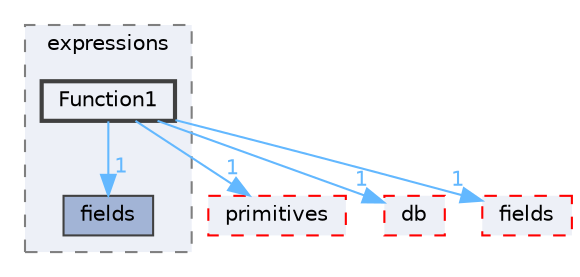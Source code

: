 digraph "src/OpenFOAM/expressions/Function1"
{
 // LATEX_PDF_SIZE
  bgcolor="transparent";
  edge [fontname=Helvetica,fontsize=10,labelfontname=Helvetica,labelfontsize=10];
  node [fontname=Helvetica,fontsize=10,shape=box,height=0.2,width=0.4];
  compound=true
  subgraph clusterdir_fa8eb60ad2eb9e73026ecc23442a4b28 {
    graph [ bgcolor="#edf0f7", pencolor="grey50", label="expressions", fontname=Helvetica,fontsize=10 style="filled,dashed", URL="dir_fa8eb60ad2eb9e73026ecc23442a4b28.html",tooltip=""]
  dir_137d2379887f71082dca91d86476e8fb [label="fields", fillcolor="#a2b4d6", color="grey25", style="filled", URL="dir_137d2379887f71082dca91d86476e8fb.html",tooltip=""];
  dir_1d345610cb41435714118279c1578ebc [label="Function1", fillcolor="#edf0f7", color="grey25", style="filled,bold", URL="dir_1d345610cb41435714118279c1578ebc.html",tooltip=""];
  }
  dir_3e50f45338116b169052b428016851aa [label="primitives", fillcolor="#edf0f7", color="red", style="filled,dashed", URL="dir_3e50f45338116b169052b428016851aa.html",tooltip=""];
  dir_63c634f7a7cfd679ac26c67fb30fc32f [label="db", fillcolor="#edf0f7", color="red", style="filled,dashed", URL="dir_63c634f7a7cfd679ac26c67fb30fc32f.html",tooltip=""];
  dir_962442b8f989d5529fab5e0f0e4ffb74 [label="fields", fillcolor="#edf0f7", color="red", style="filled,dashed", URL="dir_962442b8f989d5529fab5e0f0e4ffb74.html",tooltip=""];
  dir_1d345610cb41435714118279c1578ebc->dir_137d2379887f71082dca91d86476e8fb [headlabel="1", labeldistance=1.5 headhref="dir_001506_001334.html" href="dir_001506_001334.html" color="steelblue1" fontcolor="steelblue1"];
  dir_1d345610cb41435714118279c1578ebc->dir_3e50f45338116b169052b428016851aa [headlabel="1", labeldistance=1.5 headhref="dir_001506_003069.html" href="dir_001506_003069.html" color="steelblue1" fontcolor="steelblue1"];
  dir_1d345610cb41435714118279c1578ebc->dir_63c634f7a7cfd679ac26c67fb30fc32f [headlabel="1", labeldistance=1.5 headhref="dir_001506_000817.html" href="dir_001506_000817.html" color="steelblue1" fontcolor="steelblue1"];
  dir_1d345610cb41435714118279c1578ebc->dir_962442b8f989d5529fab5e0f0e4ffb74 [headlabel="1", labeldistance=1.5 headhref="dir_001506_001335.html" href="dir_001506_001335.html" color="steelblue1" fontcolor="steelblue1"];
}
